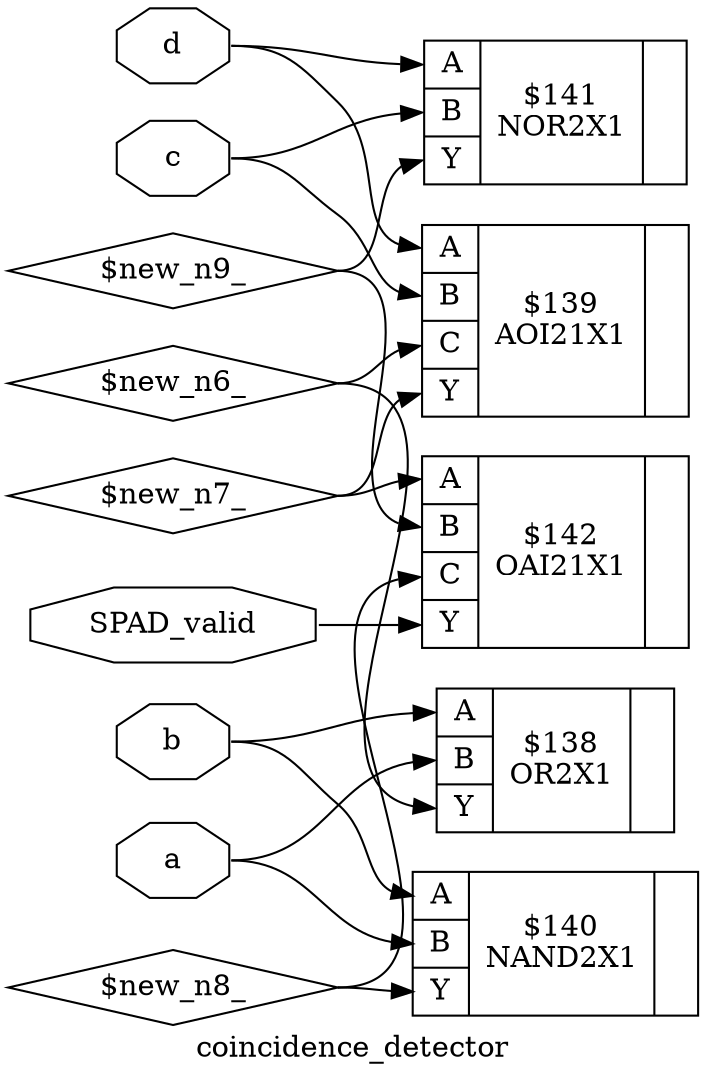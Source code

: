 digraph "coincidence_detector" {
label="coincidence_detector";
rankdir="LR";
remincross=true;
n6 [ shape=octagon, label="SPAD_valid", color="black", fontcolor="black" ];
n7 [ shape=octagon, label="a", color="black", fontcolor="black" ];
n8 [ shape=octagon, label="b", color="black", fontcolor="black" ];
n9 [ shape=octagon, label="c", color="black", fontcolor="black" ];
n10 [ shape=octagon, label="d", color="black", fontcolor="black" ];
c14 [ shape=record, label="{{<p11> A|<p12> B|<p13> Y}|$138\nOR2X1|{}}" ];
c16 [ shape=record, label="{{<p11> A|<p12> B|<p15> C|<p13> Y}|$139\nAOI21X1|{}}" ];
c17 [ shape=record, label="{{<p11> A|<p12> B|<p13> Y}|$140\nNAND2X1|{}}" ];
c18 [ shape=record, label="{{<p11> A|<p12> B|<p13> Y}|$141\nNOR2X1|{}}" ];
c19 [ shape=record, label="{{<p11> A|<p12> B|<p15> C|<p13> Y}|$142\nOAI21X1|{}}" ];
n10:e -> c16:p11:w [color="black", label=""];
n10:e -> c18:p11:w [color="black", label=""];
n2 [ shape=diamond, label="$new_n6_" ];
n2:e -> c14:p13:w [color="black", label=""];
n2:e -> c16:p15:w [color="black", label=""];
n3 [ shape=diamond, label="$new_n7_" ];
n3:e -> c16:p13:w [color="black", label=""];
n3:e -> c19:p11:w [color="black", label=""];
n4 [ shape=diamond, label="$new_n8_" ];
n4:e -> c17:p13:w [color="black", label=""];
n4:e -> c19:p15:w [color="black", label=""];
n5 [ shape=diamond, label="$new_n9_" ];
n5:e -> c18:p13:w [color="black", label=""];
n5:e -> c19:p12:w [color="black", label=""];
n6:e -> c19:p13:w [color="black", label=""];
n7:e -> c14:p12:w [color="black", label=""];
n7:e -> c17:p12:w [color="black", label=""];
n8:e -> c14:p11:w [color="black", label=""];
n8:e -> c17:p11:w [color="black", label=""];
n9:e -> c16:p12:w [color="black", label=""];
n9:e -> c18:p12:w [color="black", label=""];
}
